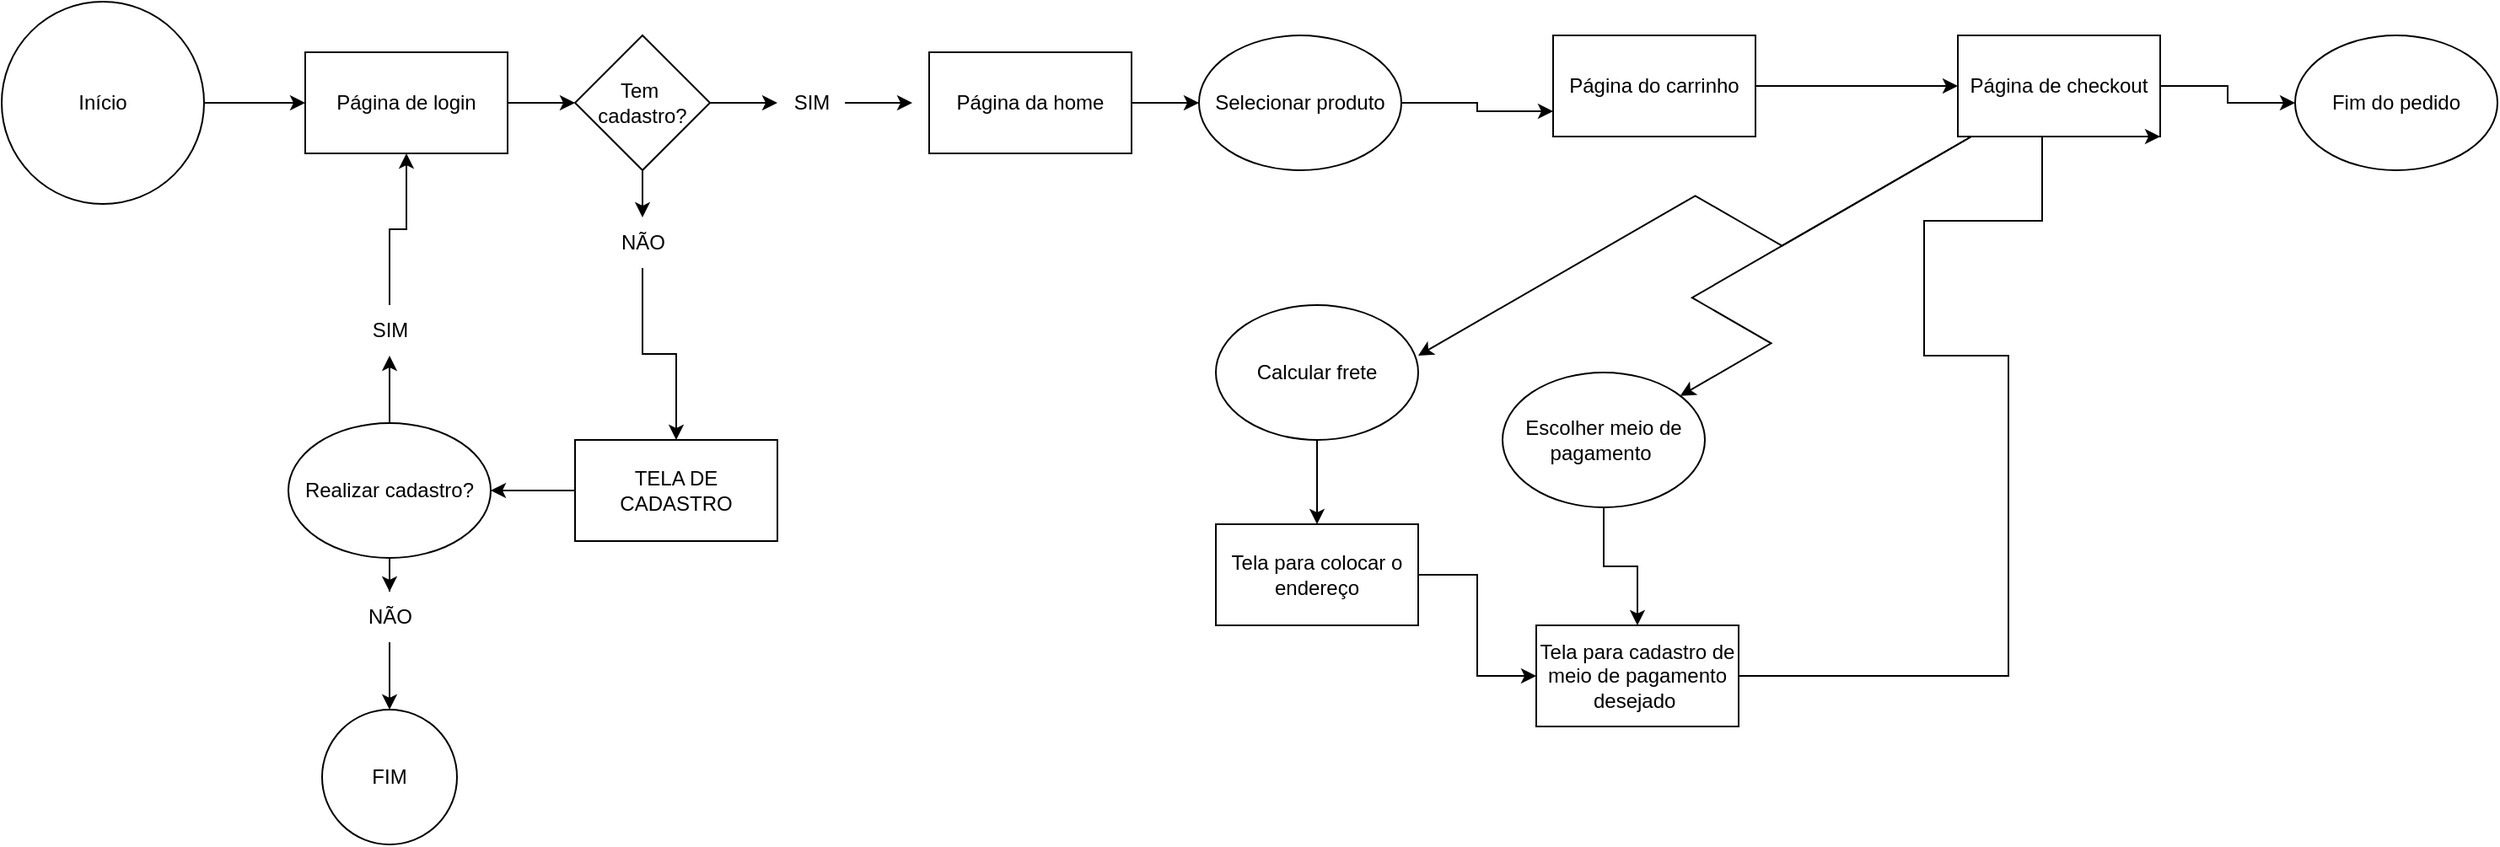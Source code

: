 <mxfile version="26.2.9">
  <diagram name="Page-1" id="2YBvvXClWsGukQMizWep">
    <mxGraphModel dx="1671" dy="925" grid="1" gridSize="10" guides="1" tooltips="1" connect="1" arrows="1" fold="1" page="1" pageScale="1" pageWidth="850" pageHeight="1100" math="0" shadow="0">
      <root>
        <mxCell id="0" />
        <mxCell id="1" parent="0" />
        <mxCell id="2oQZuRP9bHxmBs3EyyyM-6" value="" style="edgeStyle=orthogonalEdgeStyle;rounded=0;orthogonalLoop=1;jettySize=auto;html=1;" edge="1" parent="1" source="2oQZuRP9bHxmBs3EyyyM-4" target="2oQZuRP9bHxmBs3EyyyM-5">
          <mxGeometry relative="1" as="geometry" />
        </mxCell>
        <mxCell id="2oQZuRP9bHxmBs3EyyyM-4" value="Início" style="ellipse;whiteSpace=wrap;html=1;aspect=fixed;" vertex="1" parent="1">
          <mxGeometry y="30" width="120" height="120" as="geometry" />
        </mxCell>
        <mxCell id="2oQZuRP9bHxmBs3EyyyM-8" value="" style="edgeStyle=orthogonalEdgeStyle;rounded=0;orthogonalLoop=1;jettySize=auto;html=1;" edge="1" parent="1" source="2oQZuRP9bHxmBs3EyyyM-5" target="2oQZuRP9bHxmBs3EyyyM-7">
          <mxGeometry relative="1" as="geometry" />
        </mxCell>
        <mxCell id="2oQZuRP9bHxmBs3EyyyM-5" value="Página de login" style="rounded=0;whiteSpace=wrap;html=1;" vertex="1" parent="1">
          <mxGeometry x="180" y="60" width="120" height="60" as="geometry" />
        </mxCell>
        <mxCell id="2oQZuRP9bHxmBs3EyyyM-11" value="" style="edgeStyle=orthogonalEdgeStyle;rounded=0;orthogonalLoop=1;jettySize=auto;html=1;" edge="1" parent="1" source="2oQZuRP9bHxmBs3EyyyM-7" target="2oQZuRP9bHxmBs3EyyyM-9">
          <mxGeometry relative="1" as="geometry" />
        </mxCell>
        <mxCell id="2oQZuRP9bHxmBs3EyyyM-12" value="" style="edgeStyle=orthogonalEdgeStyle;rounded=0;orthogonalLoop=1;jettySize=auto;html=1;" edge="1" parent="1" source="2oQZuRP9bHxmBs3EyyyM-7" target="2oQZuRP9bHxmBs3EyyyM-10">
          <mxGeometry relative="1" as="geometry" />
        </mxCell>
        <mxCell id="2oQZuRP9bHxmBs3EyyyM-7" value="Tem&amp;nbsp;&lt;div&gt;cadastro?&lt;/div&gt;" style="rhombus;whiteSpace=wrap;html=1;" vertex="1" parent="1">
          <mxGeometry x="340" y="50" width="80" height="80" as="geometry" />
        </mxCell>
        <mxCell id="2oQZuRP9bHxmBs3EyyyM-15" value="" style="edgeStyle=orthogonalEdgeStyle;rounded=0;orthogonalLoop=1;jettySize=auto;html=1;" edge="1" parent="1" source="2oQZuRP9bHxmBs3EyyyM-9" target="2oQZuRP9bHxmBs3EyyyM-14">
          <mxGeometry relative="1" as="geometry" />
        </mxCell>
        <mxCell id="2oQZuRP9bHxmBs3EyyyM-9" value="NÃO" style="text;html=1;align=center;verticalAlign=middle;resizable=0;points=[];autosize=1;strokeColor=none;fillColor=none;" vertex="1" parent="1">
          <mxGeometry x="355" y="158" width="50" height="30" as="geometry" />
        </mxCell>
        <mxCell id="2oQZuRP9bHxmBs3EyyyM-19" value="" style="edgeStyle=orthogonalEdgeStyle;rounded=0;orthogonalLoop=1;jettySize=auto;html=1;" edge="1" parent="1" source="2oQZuRP9bHxmBs3EyyyM-10">
          <mxGeometry relative="1" as="geometry">
            <mxPoint x="540" y="90" as="targetPoint" />
          </mxGeometry>
        </mxCell>
        <mxCell id="2oQZuRP9bHxmBs3EyyyM-10" value="SIM" style="text;html=1;align=center;verticalAlign=middle;resizable=0;points=[];autosize=1;strokeColor=none;fillColor=none;" vertex="1" parent="1">
          <mxGeometry x="460" y="75" width="40" height="30" as="geometry" />
        </mxCell>
        <mxCell id="2oQZuRP9bHxmBs3EyyyM-46" value="" style="edgeStyle=orthogonalEdgeStyle;rounded=0;orthogonalLoop=1;jettySize=auto;html=1;" edge="1" parent="1" source="2oQZuRP9bHxmBs3EyyyM-14" target="2oQZuRP9bHxmBs3EyyyM-45">
          <mxGeometry relative="1" as="geometry" />
        </mxCell>
        <mxCell id="2oQZuRP9bHxmBs3EyyyM-14" value="TELA DE CADASTRO" style="rounded=0;whiteSpace=wrap;html=1;" vertex="1" parent="1">
          <mxGeometry x="340" y="290" width="120" height="60" as="geometry" />
        </mxCell>
        <mxCell id="2oQZuRP9bHxmBs3EyyyM-22" value="" style="edgeStyle=orthogonalEdgeStyle;rounded=0;orthogonalLoop=1;jettySize=auto;html=1;" edge="1" parent="1" source="2oQZuRP9bHxmBs3EyyyM-20" target="2oQZuRP9bHxmBs3EyyyM-21">
          <mxGeometry relative="1" as="geometry" />
        </mxCell>
        <mxCell id="2oQZuRP9bHxmBs3EyyyM-20" value="Página da home" style="rounded=0;whiteSpace=wrap;html=1;" vertex="1" parent="1">
          <mxGeometry x="550" y="60" width="120" height="60" as="geometry" />
        </mxCell>
        <mxCell id="2oQZuRP9bHxmBs3EyyyM-21" value="Selecionar produto" style="ellipse;whiteSpace=wrap;html=1;" vertex="1" parent="1">
          <mxGeometry x="710" y="50" width="120" height="80" as="geometry" />
        </mxCell>
        <mxCell id="2oQZuRP9bHxmBs3EyyyM-27" style="edgeStyle=isometricEdgeStyle;rounded=0;orthogonalLoop=1;jettySize=auto;html=1;entryX=1;entryY=0.5;entryDx=0;entryDy=0;" edge="1" parent="1" source="2oQZuRP9bHxmBs3EyyyM-25">
          <mxGeometry relative="1" as="geometry">
            <mxPoint x="840" y="240" as="targetPoint" />
          </mxGeometry>
        </mxCell>
        <mxCell id="2oQZuRP9bHxmBs3EyyyM-34" value="" style="edgeStyle=orthogonalEdgeStyle;rounded=0;orthogonalLoop=1;jettySize=auto;html=1;entryX=0;entryY=0.5;entryDx=0;entryDy=0;" edge="1" parent="1" source="2oQZuRP9bHxmBs3EyyyM-25" target="2oQZuRP9bHxmBs3EyyyM-35">
          <mxGeometry relative="1" as="geometry">
            <mxPoint x="1090" y="90" as="targetPoint" />
          </mxGeometry>
        </mxCell>
        <mxCell id="2oQZuRP9bHxmBs3EyyyM-25" value="Página de checkout" style="rounded=0;whiteSpace=wrap;html=1;" vertex="1" parent="1">
          <mxGeometry x="1160" y="50" width="120" height="60" as="geometry" />
        </mxCell>
        <mxCell id="2oQZuRP9bHxmBs3EyyyM-37" value="" style="edgeStyle=orthogonalEdgeStyle;rounded=0;orthogonalLoop=1;jettySize=auto;html=1;" edge="1" parent="1" source="2oQZuRP9bHxmBs3EyyyM-28" target="2oQZuRP9bHxmBs3EyyyM-36">
          <mxGeometry relative="1" as="geometry" />
        </mxCell>
        <mxCell id="2oQZuRP9bHxmBs3EyyyM-28" value="Calcular frete" style="ellipse;whiteSpace=wrap;html=1;" vertex="1" parent="1">
          <mxGeometry x="720" y="210" width="120" height="80" as="geometry" />
        </mxCell>
        <mxCell id="2oQZuRP9bHxmBs3EyyyM-30" style="edgeStyle=isometricEdgeStyle;rounded=0;orthogonalLoop=1;jettySize=auto;html=1;" edge="1" parent="1" source="2oQZuRP9bHxmBs3EyyyM-25" target="2oQZuRP9bHxmBs3EyyyM-31">
          <mxGeometry relative="1" as="geometry">
            <mxPoint x="980" y="250" as="targetPoint" />
            <mxPoint x="970" y="140" as="sourcePoint" />
            <Array as="points">
              <mxPoint x="1010" y="210" />
              <mxPoint x="990" y="200" />
            </Array>
          </mxGeometry>
        </mxCell>
        <mxCell id="2oQZuRP9bHxmBs3EyyyM-40" value="" style="edgeStyle=orthogonalEdgeStyle;rounded=0;orthogonalLoop=1;jettySize=auto;html=1;" edge="1" parent="1" source="2oQZuRP9bHxmBs3EyyyM-31" target="2oQZuRP9bHxmBs3EyyyM-38">
          <mxGeometry relative="1" as="geometry" />
        </mxCell>
        <mxCell id="2oQZuRP9bHxmBs3EyyyM-31" value="Escolher meio de pagamento&amp;nbsp;" style="ellipse;whiteSpace=wrap;html=1;" vertex="1" parent="1">
          <mxGeometry x="890" y="250" width="120" height="80" as="geometry" />
        </mxCell>
        <mxCell id="2oQZuRP9bHxmBs3EyyyM-35" value="Fim do pedido" style="ellipse;whiteSpace=wrap;html=1;" vertex="1" parent="1">
          <mxGeometry x="1360" y="50" width="120" height="80" as="geometry" />
        </mxCell>
        <mxCell id="2oQZuRP9bHxmBs3EyyyM-41" style="edgeStyle=orthogonalEdgeStyle;rounded=0;orthogonalLoop=1;jettySize=auto;html=1;entryX=0;entryY=0.5;entryDx=0;entryDy=0;" edge="1" parent="1" source="2oQZuRP9bHxmBs3EyyyM-36" target="2oQZuRP9bHxmBs3EyyyM-38">
          <mxGeometry relative="1" as="geometry" />
        </mxCell>
        <mxCell id="2oQZuRP9bHxmBs3EyyyM-36" value="Tela para colocar o endereço" style="rounded=0;whiteSpace=wrap;html=1;" vertex="1" parent="1">
          <mxGeometry x="720" y="340" width="120" height="60" as="geometry" />
        </mxCell>
        <mxCell id="2oQZuRP9bHxmBs3EyyyM-44" value="" style="edgeStyle=orthogonalEdgeStyle;rounded=0;orthogonalLoop=1;jettySize=auto;html=1;entryX=1;entryY=1;entryDx=0;entryDy=0;" edge="1" parent="1" source="2oQZuRP9bHxmBs3EyyyM-38" target="2oQZuRP9bHxmBs3EyyyM-25">
          <mxGeometry relative="1" as="geometry">
            <mxPoint x="1020" y="120" as="targetPoint" />
            <Array as="points">
              <mxPoint x="1190" y="430" />
              <mxPoint x="1190" y="240" />
              <mxPoint x="1140" y="240" />
              <mxPoint x="1140" y="160" />
              <mxPoint x="1210" y="160" />
              <mxPoint x="1210" y="110" />
            </Array>
          </mxGeometry>
        </mxCell>
        <mxCell id="2oQZuRP9bHxmBs3EyyyM-38" value="Tela para cadastro de meio de pagamento desejado&amp;nbsp;" style="rounded=0;whiteSpace=wrap;html=1;" vertex="1" parent="1">
          <mxGeometry x="910" y="400" width="120" height="60" as="geometry" />
        </mxCell>
        <mxCell id="2oQZuRP9bHxmBs3EyyyM-48" value="" style="edgeStyle=orthogonalEdgeStyle;rounded=0;orthogonalLoop=1;jettySize=auto;html=1;" edge="1" parent="1" source="2oQZuRP9bHxmBs3EyyyM-45" target="2oQZuRP9bHxmBs3EyyyM-47">
          <mxGeometry relative="1" as="geometry" />
        </mxCell>
        <mxCell id="2oQZuRP9bHxmBs3EyyyM-52" value="" style="edgeStyle=orthogonalEdgeStyle;rounded=0;orthogonalLoop=1;jettySize=auto;html=1;" edge="1" parent="1" source="2oQZuRP9bHxmBs3EyyyM-50" target="2oQZuRP9bHxmBs3EyyyM-51">
          <mxGeometry relative="1" as="geometry" />
        </mxCell>
        <mxCell id="2oQZuRP9bHxmBs3EyyyM-45" value="Realizar cadastro?" style="ellipse;whiteSpace=wrap;html=1;" vertex="1" parent="1">
          <mxGeometry x="170" y="280" width="120" height="80" as="geometry" />
        </mxCell>
        <mxCell id="2oQZuRP9bHxmBs3EyyyM-49" value="" style="edgeStyle=orthogonalEdgeStyle;rounded=0;orthogonalLoop=1;jettySize=auto;html=1;" edge="1" parent="1" source="2oQZuRP9bHxmBs3EyyyM-47" target="2oQZuRP9bHxmBs3EyyyM-5">
          <mxGeometry relative="1" as="geometry" />
        </mxCell>
        <mxCell id="2oQZuRP9bHxmBs3EyyyM-47" value="SIM" style="text;html=1;align=center;verticalAlign=middle;resizable=0;points=[];autosize=1;strokeColor=none;fillColor=none;" vertex="1" parent="1">
          <mxGeometry x="210" y="210" width="40" height="30" as="geometry" />
        </mxCell>
        <mxCell id="2oQZuRP9bHxmBs3EyyyM-51" value="FIM" style="ellipse;whiteSpace=wrap;html=1;aspect=fixed;" vertex="1" parent="1">
          <mxGeometry x="190" y="450" width="80" height="80" as="geometry" />
        </mxCell>
        <mxCell id="2oQZuRP9bHxmBs3EyyyM-53" value="" style="edgeStyle=orthogonalEdgeStyle;rounded=0;orthogonalLoop=1;jettySize=auto;html=1;" edge="1" parent="1" source="2oQZuRP9bHxmBs3EyyyM-45" target="2oQZuRP9bHxmBs3EyyyM-50">
          <mxGeometry relative="1" as="geometry">
            <mxPoint x="230" y="360" as="sourcePoint" />
            <mxPoint x="230" y="450" as="targetPoint" />
          </mxGeometry>
        </mxCell>
        <mxCell id="2oQZuRP9bHxmBs3EyyyM-50" value="NÃO" style="text;html=1;align=center;verticalAlign=middle;resizable=0;points=[];autosize=1;strokeColor=none;fillColor=none;" vertex="1" parent="1">
          <mxGeometry x="205" y="380" width="50" height="30" as="geometry" />
        </mxCell>
        <mxCell id="2oQZuRP9bHxmBs3EyyyM-55" value="" style="edgeStyle=orthogonalEdgeStyle;rounded=0;orthogonalLoop=1;jettySize=auto;html=1;entryX=0;entryY=0.75;entryDx=0;entryDy=0;" edge="1" parent="1" source="2oQZuRP9bHxmBs3EyyyM-21" target="2oQZuRP9bHxmBs3EyyyM-57">
          <mxGeometry relative="1" as="geometry">
            <mxPoint x="870" y="90" as="sourcePoint" />
            <mxPoint x="860.0" y="90.059" as="targetPoint" />
          </mxGeometry>
        </mxCell>
        <mxCell id="2oQZuRP9bHxmBs3EyyyM-60" value="" style="edgeStyle=orthogonalEdgeStyle;rounded=0;orthogonalLoop=1;jettySize=auto;html=1;" edge="1" parent="1" source="2oQZuRP9bHxmBs3EyyyM-57" target="2oQZuRP9bHxmBs3EyyyM-25">
          <mxGeometry relative="1" as="geometry" />
        </mxCell>
        <mxCell id="2oQZuRP9bHxmBs3EyyyM-57" value="Página do carrinho" style="rounded=0;whiteSpace=wrap;html=1;" vertex="1" parent="1">
          <mxGeometry x="920" y="50" width="120" height="60" as="geometry" />
        </mxCell>
      </root>
    </mxGraphModel>
  </diagram>
</mxfile>
